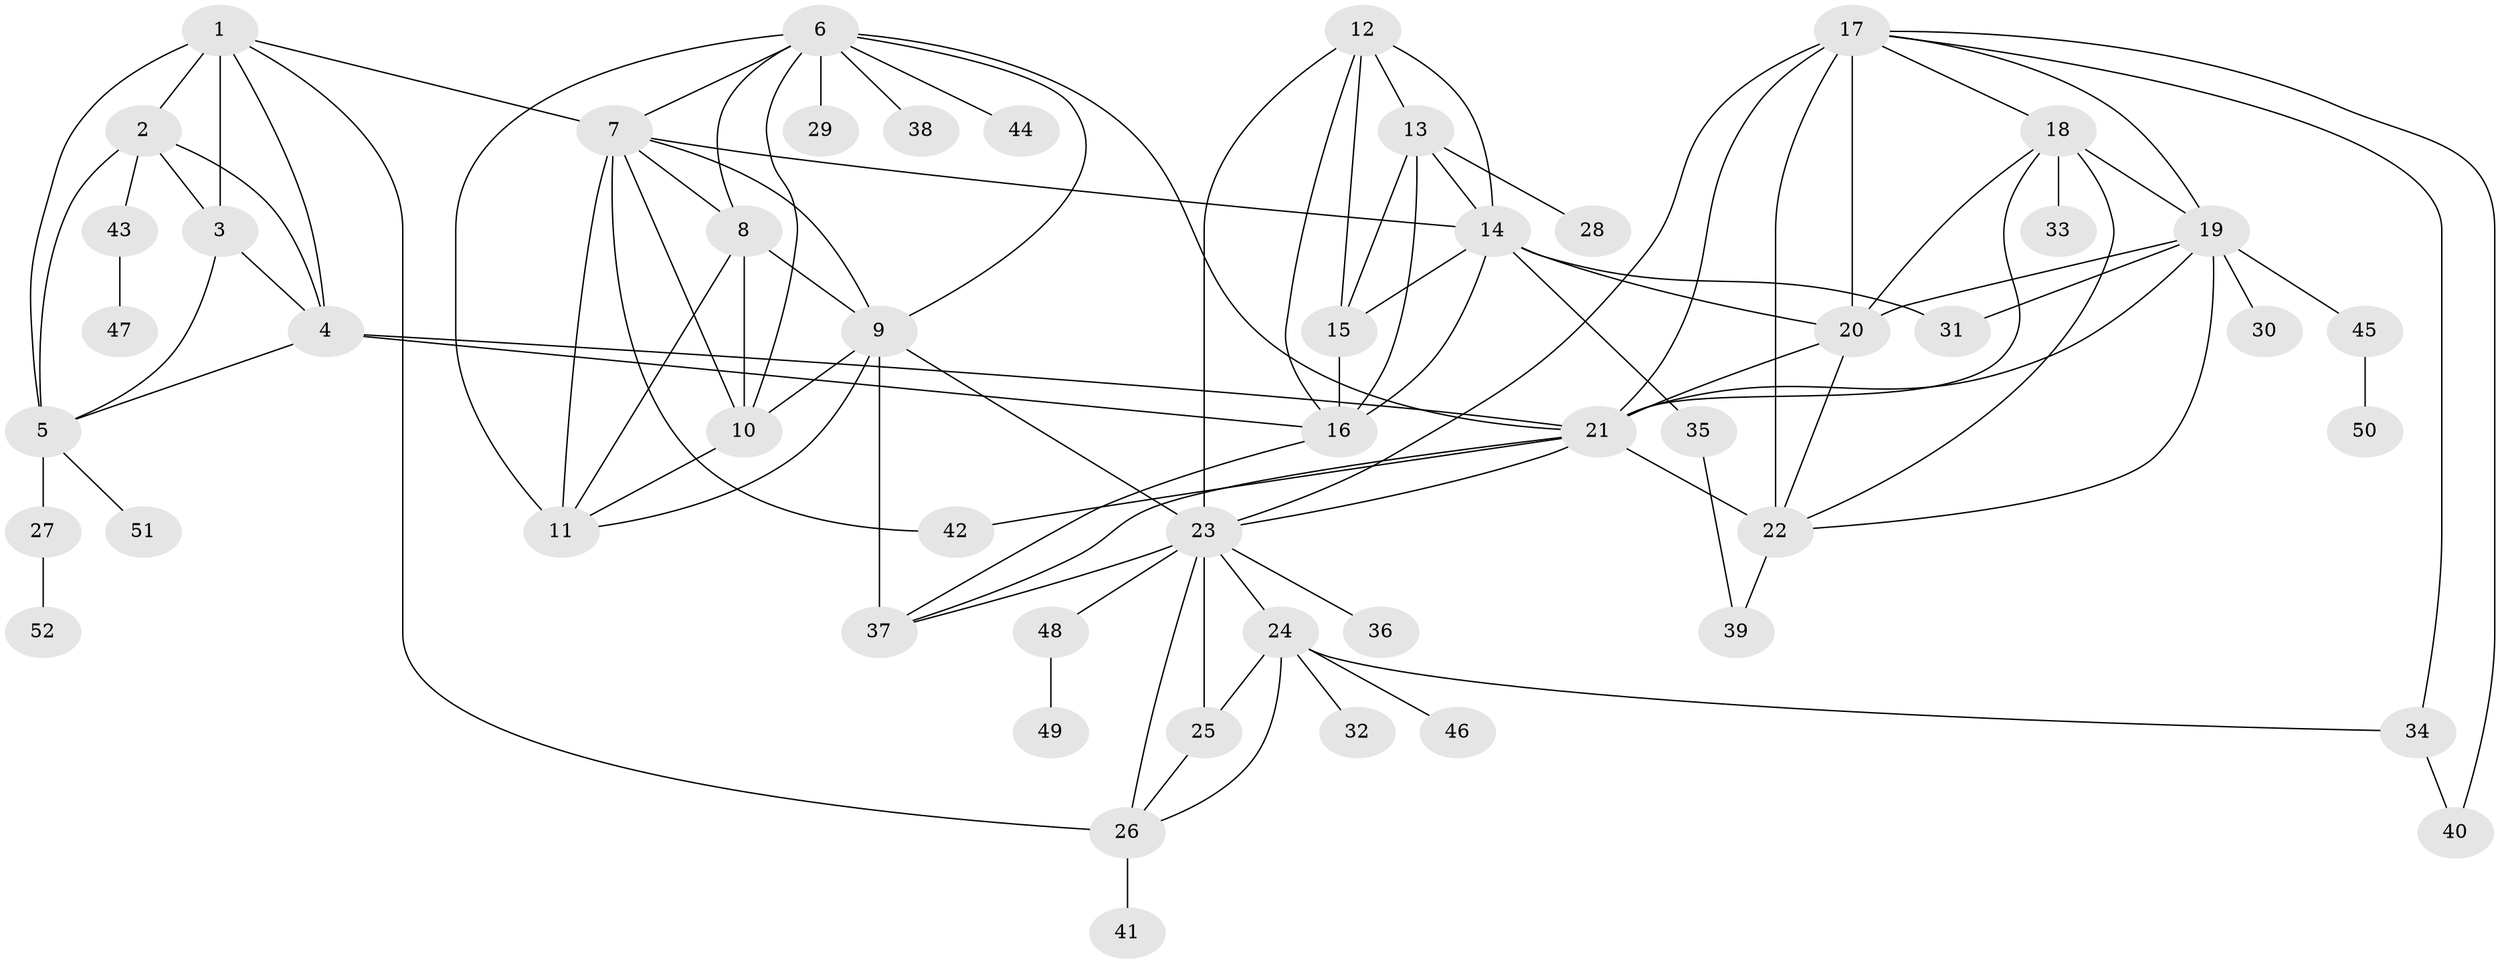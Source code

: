 // original degree distribution, {6: 0.046511627906976744, 8: 0.031007751937984496, 11: 0.031007751937984496, 10: 0.03875968992248062, 13: 0.015503875968992248, 7: 0.03875968992248062, 9: 0.023255813953488372, 5: 0.007751937984496124, 1: 0.5658914728682171, 2: 0.14728682170542637, 4: 0.007751937984496124, 3: 0.046511627906976744}
// Generated by graph-tools (version 1.1) at 2025/52/03/04/25 22:52:26]
// undirected, 52 vertices, 101 edges
graph export_dot {
  node [color=gray90,style=filled];
  1;
  2;
  3;
  4;
  5;
  6;
  7;
  8;
  9;
  10;
  11;
  12;
  13;
  14;
  15;
  16;
  17;
  18;
  19;
  20;
  21;
  22;
  23;
  24;
  25;
  26;
  27;
  28;
  29;
  30;
  31;
  32;
  33;
  34;
  35;
  36;
  37;
  38;
  39;
  40;
  41;
  42;
  43;
  44;
  45;
  46;
  47;
  48;
  49;
  50;
  51;
  52;
  1 -- 2 [weight=2.0];
  1 -- 3 [weight=7.0];
  1 -- 4 [weight=2.0];
  1 -- 5 [weight=2.0];
  1 -- 7 [weight=1.0];
  1 -- 26 [weight=1.0];
  2 -- 3 [weight=1.0];
  2 -- 4 [weight=1.0];
  2 -- 5 [weight=1.0];
  2 -- 43 [weight=1.0];
  3 -- 4 [weight=1.0];
  3 -- 5 [weight=1.0];
  4 -- 5 [weight=1.0];
  4 -- 16 [weight=1.0];
  4 -- 21 [weight=1.0];
  5 -- 27 [weight=3.0];
  5 -- 51 [weight=1.0];
  6 -- 7 [weight=1.0];
  6 -- 8 [weight=1.0];
  6 -- 9 [weight=1.0];
  6 -- 10 [weight=1.0];
  6 -- 11 [weight=1.0];
  6 -- 21 [weight=1.0];
  6 -- 29 [weight=4.0];
  6 -- 38 [weight=1.0];
  6 -- 44 [weight=1.0];
  7 -- 8 [weight=1.0];
  7 -- 9 [weight=1.0];
  7 -- 10 [weight=1.0];
  7 -- 11 [weight=1.0];
  7 -- 14 [weight=1.0];
  7 -- 42 [weight=5.0];
  8 -- 9 [weight=1.0];
  8 -- 10 [weight=1.0];
  8 -- 11 [weight=1.0];
  9 -- 10 [weight=1.0];
  9 -- 11 [weight=1.0];
  9 -- 23 [weight=1.0];
  9 -- 37 [weight=4.0];
  10 -- 11 [weight=1.0];
  12 -- 13 [weight=1.0];
  12 -- 14 [weight=2.0];
  12 -- 15 [weight=1.0];
  12 -- 16 [weight=1.0];
  12 -- 23 [weight=1.0];
  13 -- 14 [weight=2.0];
  13 -- 15 [weight=1.0];
  13 -- 16 [weight=1.0];
  13 -- 28 [weight=3.0];
  14 -- 15 [weight=3.0];
  14 -- 16 [weight=2.0];
  14 -- 20 [weight=1.0];
  14 -- 31 [weight=1.0];
  14 -- 35 [weight=1.0];
  15 -- 16 [weight=1.0];
  16 -- 37 [weight=1.0];
  17 -- 18 [weight=1.0];
  17 -- 19 [weight=1.0];
  17 -- 20 [weight=1.0];
  17 -- 21 [weight=1.0];
  17 -- 22 [weight=2.0];
  17 -- 23 [weight=1.0];
  17 -- 34 [weight=1.0];
  17 -- 40 [weight=1.0];
  18 -- 19 [weight=1.0];
  18 -- 20 [weight=1.0];
  18 -- 21 [weight=1.0];
  18 -- 22 [weight=1.0];
  18 -- 33 [weight=3.0];
  19 -- 20 [weight=1.0];
  19 -- 21 [weight=1.0];
  19 -- 22 [weight=1.0];
  19 -- 30 [weight=1.0];
  19 -- 31 [weight=3.0];
  19 -- 45 [weight=1.0];
  20 -- 21 [weight=4.0];
  20 -- 22 [weight=1.0];
  21 -- 22 [weight=1.0];
  21 -- 23 [weight=1.0];
  21 -- 37 [weight=1.0];
  21 -- 42 [weight=1.0];
  22 -- 39 [weight=1.0];
  23 -- 24 [weight=3.0];
  23 -- 25 [weight=3.0];
  23 -- 26 [weight=3.0];
  23 -- 36 [weight=1.0];
  23 -- 37 [weight=1.0];
  23 -- 48 [weight=1.0];
  24 -- 25 [weight=1.0];
  24 -- 26 [weight=1.0];
  24 -- 32 [weight=1.0];
  24 -- 34 [weight=1.0];
  24 -- 46 [weight=1.0];
  25 -- 26 [weight=1.0];
  26 -- 41 [weight=3.0];
  27 -- 52 [weight=1.0];
  34 -- 40 [weight=1.0];
  35 -- 39 [weight=1.0];
  43 -- 47 [weight=1.0];
  45 -- 50 [weight=1.0];
  48 -- 49 [weight=1.0];
}
